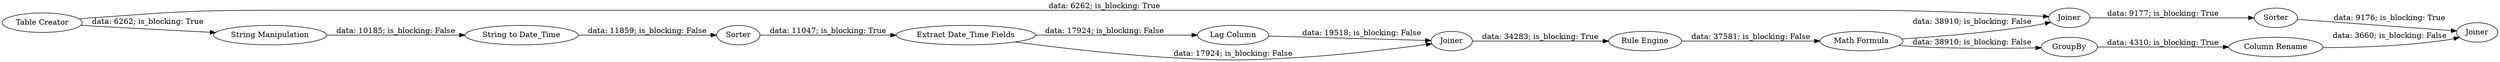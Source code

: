 digraph {
	"1324374717409089243_14" [label=GroupBy]
	"1324374717409089243_24" [label=Sorter]
	"1324374717409089243_2" [label="String to Date_Time"]
	"1324374717409089243_10" [label="Lag Column"]
	"1324374717409089243_19" [label="Column Rename"]
	"1324374717409089243_23" [label=Sorter]
	"1324374717409089243_7" [label="Math Formula"]
	"1324374717409089243_1" [label="Table Creator"]
	"1324374717409089243_25" [label="Extract Date_Time Fields"]
	"1324374717409089243_21" [label=Joiner]
	"1324374717409089243_13" [label="Rule Engine"]
	"1324374717409089243_3" [label="String Manipulation"]
	"1324374717409089243_20" [label=Joiner]
	"1324374717409089243_22" [label=Joiner]
	"1324374717409089243_1" -> "1324374717409089243_3" [label="data: 6262; is_blocking: True"]
	"1324374717409089243_14" -> "1324374717409089243_19" [label="data: 4310; is_blocking: True"]
	"1324374717409089243_1" -> "1324374717409089243_21" [label="data: 6262; is_blocking: True"]
	"1324374717409089243_20" -> "1324374717409089243_13" [label="data: 34283; is_blocking: True"]
	"1324374717409089243_10" -> "1324374717409089243_20" [label="data: 19518; is_blocking: False"]
	"1324374717409089243_19" -> "1324374717409089243_22" [label="data: 3660; is_blocking: False"]
	"1324374717409089243_23" -> "1324374717409089243_22" [label="data: 9176; is_blocking: True"]
	"1324374717409089243_7" -> "1324374717409089243_21" [label="data: 38910; is_blocking: False"]
	"1324374717409089243_24" -> "1324374717409089243_25" [label="data: 11047; is_blocking: True"]
	"1324374717409089243_7" -> "1324374717409089243_14" [label="data: 38910; is_blocking: False"]
	"1324374717409089243_21" -> "1324374717409089243_23" [label="data: 9177; is_blocking: True"]
	"1324374717409089243_13" -> "1324374717409089243_7" [label="data: 37581; is_blocking: False"]
	"1324374717409089243_25" -> "1324374717409089243_10" [label="data: 17924; is_blocking: False"]
	"1324374717409089243_3" -> "1324374717409089243_2" [label="data: 10185; is_blocking: False"]
	"1324374717409089243_25" -> "1324374717409089243_20" [label="data: 17924; is_blocking: False"]
	"1324374717409089243_2" -> "1324374717409089243_24" [label="data: 11859; is_blocking: False"]
	rankdir=LR
}
